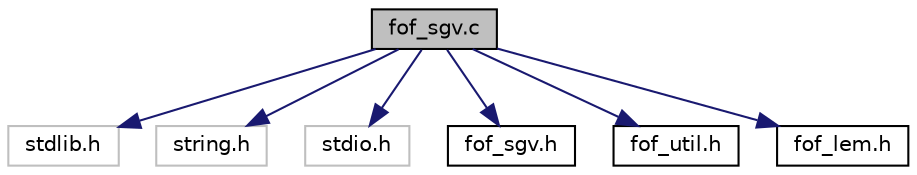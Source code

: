 digraph "fof_sgv.c"
{
  edge [fontname="Helvetica",fontsize="10",labelfontname="Helvetica",labelfontsize="10"];
  node [fontname="Helvetica",fontsize="10",shape=record];
  Node1 [label="fof_sgv.c",height=0.2,width=0.4,color="black", fillcolor="grey75", style="filled", fontcolor="black"];
  Node1 -> Node2 [color="midnightblue",fontsize="10",style="solid",fontname="Helvetica"];
  Node2 [label="stdlib.h",height=0.2,width=0.4,color="grey75", fillcolor="white", style="filled"];
  Node1 -> Node3 [color="midnightblue",fontsize="10",style="solid",fontname="Helvetica"];
  Node3 [label="string.h",height=0.2,width=0.4,color="grey75", fillcolor="white", style="filled"];
  Node1 -> Node4 [color="midnightblue",fontsize="10",style="solid",fontname="Helvetica"];
  Node4 [label="stdio.h",height=0.2,width=0.4,color="grey75", fillcolor="white", style="filled"];
  Node1 -> Node5 [color="midnightblue",fontsize="10",style="solid",fontname="Helvetica"];
  Node5 [label="fof_sgv.h",height=0.2,width=0.4,color="black", fillcolor="white", style="filled",URL="$fof__sgv_8h.html"];
  Node1 -> Node6 [color="midnightblue",fontsize="10",style="solid",fontname="Helvetica"];
  Node6 [label="fof_util.h",height=0.2,width=0.4,color="black", fillcolor="white", style="filled",URL="$fof__util_8h.html"];
  Node1 -> Node7 [color="midnightblue",fontsize="10",style="solid",fontname="Helvetica"];
  Node7 [label="fof_lem.h",height=0.2,width=0.4,color="black", fillcolor="white", style="filled",URL="$fof__lem_8h.html"];
}
